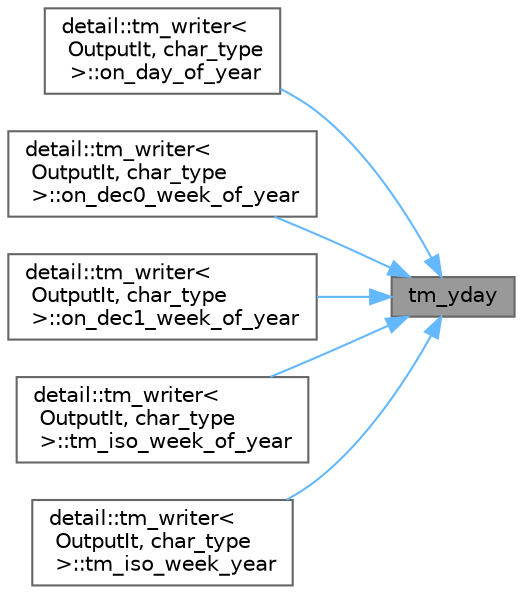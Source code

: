 digraph "tm_yday"
{
 // LATEX_PDF_SIZE
  bgcolor="transparent";
  edge [fontname=Helvetica,fontsize=10,labelfontname=Helvetica,labelfontsize=10];
  node [fontname=Helvetica,fontsize=10,shape=box,height=0.2,width=0.4];
  rankdir="RL";
  Node1 [id="Node000001",label="tm_yday",height=0.2,width=0.4,color="gray40", fillcolor="grey60", style="filled", fontcolor="black",tooltip=" "];
  Node1 -> Node2 [id="edge1_Node000001_Node000002",dir="back",color="steelblue1",style="solid",tooltip=" "];
  Node2 [id="Node000002",label="detail::tm_writer\<\l OutputIt, char_type\l \>::on_day_of_year",height=0.2,width=0.4,color="grey40", fillcolor="white", style="filled",URL="$classdetail_1_1tm__writer.html#a9a17b2978b5fa77838cc6b438218ad73",tooltip=" "];
  Node1 -> Node3 [id="edge2_Node000001_Node000003",dir="back",color="steelblue1",style="solid",tooltip=" "];
  Node3 [id="Node000003",label="detail::tm_writer\<\l OutputIt, char_type\l \>::on_dec0_week_of_year",height=0.2,width=0.4,color="grey40", fillcolor="white", style="filled",URL="$classdetail_1_1tm__writer.html#afe29367b0aae3c833a25bcc0a10bad83",tooltip=" "];
  Node1 -> Node4 [id="edge3_Node000001_Node000004",dir="back",color="steelblue1",style="solid",tooltip=" "];
  Node4 [id="Node000004",label="detail::tm_writer\<\l OutputIt, char_type\l \>::on_dec1_week_of_year",height=0.2,width=0.4,color="grey40", fillcolor="white", style="filled",URL="$classdetail_1_1tm__writer.html#a8d26ae8243223caa192ea3d767e52461",tooltip=" "];
  Node1 -> Node5 [id="edge4_Node000001_Node000005",dir="back",color="steelblue1",style="solid",tooltip=" "];
  Node5 [id="Node000005",label="detail::tm_writer\<\l OutputIt, char_type\l \>::tm_iso_week_of_year",height=0.2,width=0.4,color="grey40", fillcolor="white", style="filled",URL="$classdetail_1_1tm__writer.html#a9c54a248c70fc475ade1a75d43f56c16",tooltip=" "];
  Node1 -> Node6 [id="edge5_Node000001_Node000006",dir="back",color="steelblue1",style="solid",tooltip=" "];
  Node6 [id="Node000006",label="detail::tm_writer\<\l OutputIt, char_type\l \>::tm_iso_week_year",height=0.2,width=0.4,color="grey40", fillcolor="white", style="filled",URL="$classdetail_1_1tm__writer.html#aded27b51cab2ebb577b2337b00659af0",tooltip=" "];
}

